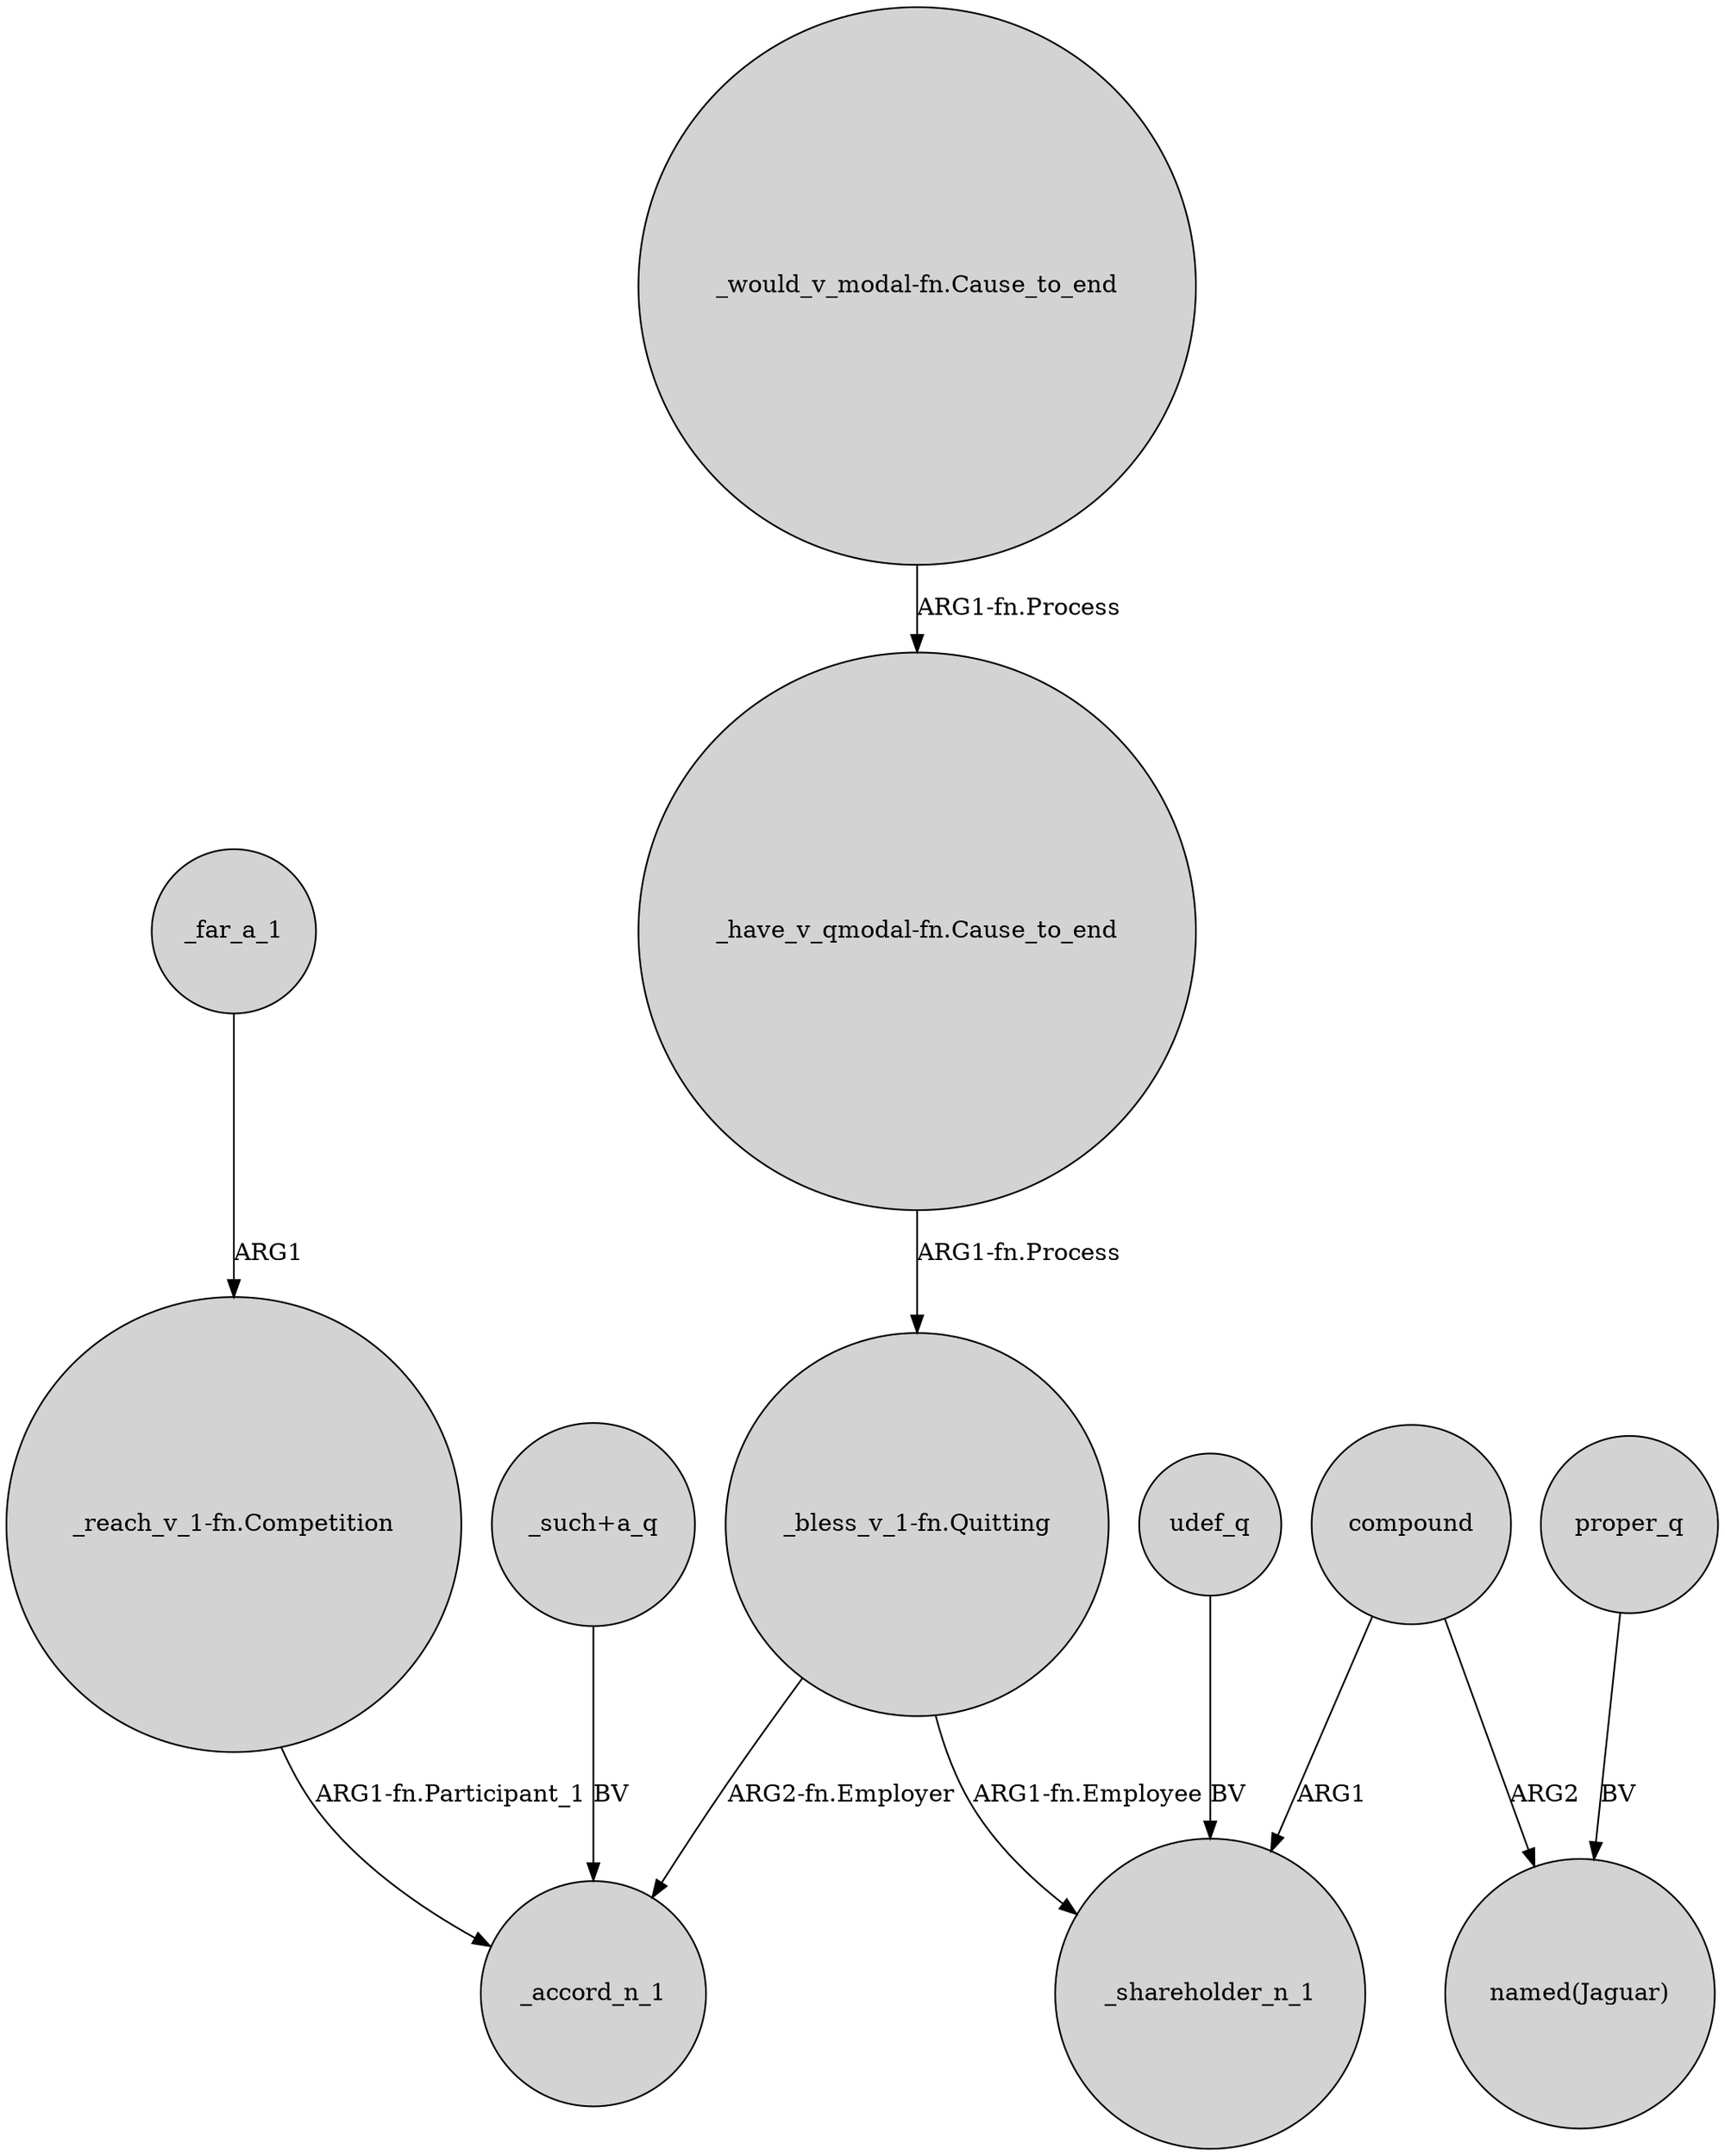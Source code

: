 digraph {
	node [shape=circle style=filled]
	"_reach_v_1-fn.Competition" -> _accord_n_1 [label="ARG1-fn.Participant_1"]
	compound -> "named(Jaguar)" [label=ARG2]
	"_such+a_q" -> _accord_n_1 [label=BV]
	_far_a_1 -> "_reach_v_1-fn.Competition" [label=ARG1]
	proper_q -> "named(Jaguar)" [label=BV]
	udef_q -> _shareholder_n_1 [label=BV]
	"_have_v_qmodal-fn.Cause_to_end" -> "_bless_v_1-fn.Quitting" [label="ARG1-fn.Process"]
	"_bless_v_1-fn.Quitting" -> _shareholder_n_1 [label="ARG1-fn.Employee"]
	"_would_v_modal-fn.Cause_to_end" -> "_have_v_qmodal-fn.Cause_to_end" [label="ARG1-fn.Process"]
	compound -> _shareholder_n_1 [label=ARG1]
	"_bless_v_1-fn.Quitting" -> _accord_n_1 [label="ARG2-fn.Employer"]
}
